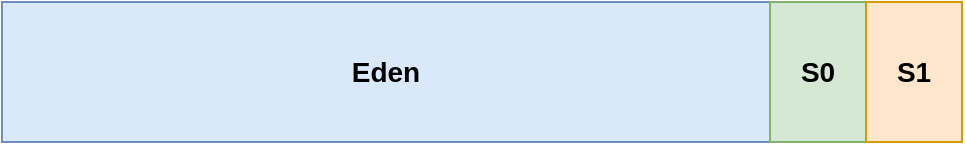 <mxfile version="22.1.2" type="device">
  <diagram name="第 1 页" id="uRy5gBn8URtkVs1OvzBp">
    <mxGraphModel dx="537" dy="901" grid="1" gridSize="10" guides="1" tooltips="1" connect="1" arrows="1" fold="1" page="1" pageScale="1" pageWidth="827" pageHeight="1169" math="0" shadow="0">
      <root>
        <mxCell id="0" />
        <mxCell id="1" parent="0" />
        <mxCell id="4rsCxKbqfIBhKWwIWWUZ-3" value="" style="rounded=0;whiteSpace=wrap;html=1;" vertex="1" parent="1">
          <mxGeometry x="120" y="350" width="480" height="70" as="geometry" />
        </mxCell>
        <mxCell id="4rsCxKbqfIBhKWwIWWUZ-4" value="" style="rounded=0;whiteSpace=wrap;html=1;fillColor=#dae8fc;strokeColor=#6c8ebf;" vertex="1" parent="1">
          <mxGeometry x="120" y="350" width="384" height="70" as="geometry" />
        </mxCell>
        <mxCell id="4rsCxKbqfIBhKWwIWWUZ-5" value="S0" style="rounded=0;whiteSpace=wrap;html=1;fillColor=#d5e8d4;strokeColor=#82b366;fontStyle=1;fontSize=14;" vertex="1" parent="1">
          <mxGeometry x="504" y="350" width="48" height="70" as="geometry" />
        </mxCell>
        <mxCell id="4rsCxKbqfIBhKWwIWWUZ-6" value="S1" style="rounded=0;whiteSpace=wrap;html=1;fillColor=#ffe6cc;strokeColor=#d79b00;fontSize=14;fontStyle=1" vertex="1" parent="1">
          <mxGeometry x="552" y="350" width="48" height="70" as="geometry" />
        </mxCell>
        <mxCell id="4rsCxKbqfIBhKWwIWWUZ-7" value="Eden" style="text;html=1;strokeColor=none;fillColor=none;align=center;verticalAlign=middle;whiteSpace=wrap;rounded=0;fontStyle=1;fontSize=14;" vertex="1" parent="1">
          <mxGeometry x="282" y="370" width="60" height="30" as="geometry" />
        </mxCell>
      </root>
    </mxGraphModel>
  </diagram>
</mxfile>
